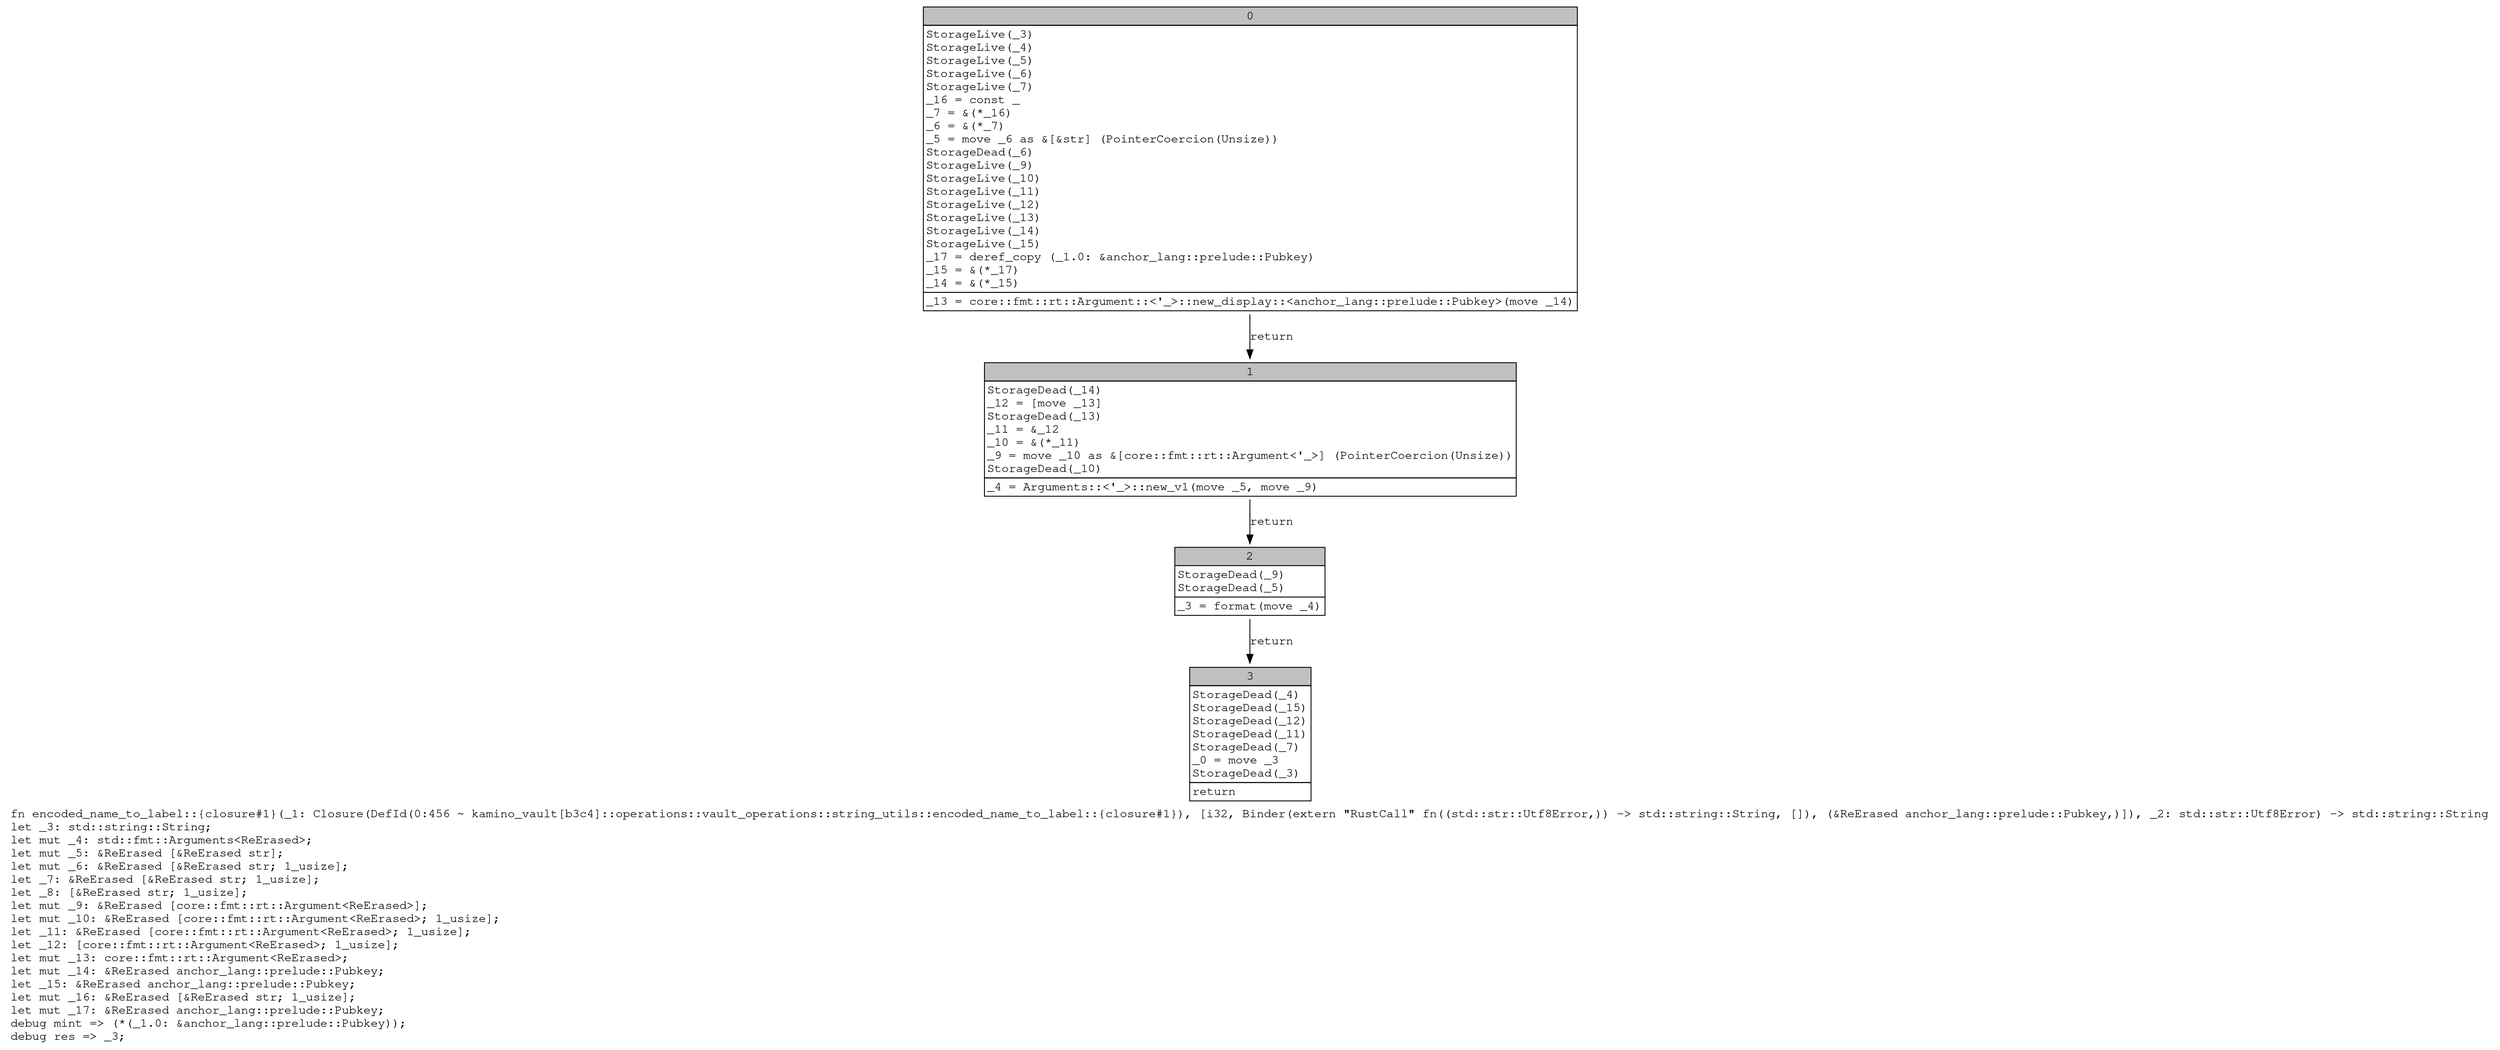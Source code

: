 digraph Mir_0_456 {
    graph [fontname="Courier, monospace"];
    node [fontname="Courier, monospace"];
    edge [fontname="Courier, monospace"];
    label=<fn encoded_name_to_label::{closure#1}(_1: Closure(DefId(0:456 ~ kamino_vault[b3c4]::operations::vault_operations::string_utils::encoded_name_to_label::{closure#1}), [i32, Binder(extern &quot;RustCall&quot; fn((std::str::Utf8Error,)) -&gt; std::string::String, []), (&amp;ReErased anchor_lang::prelude::Pubkey,)]), _2: std::str::Utf8Error) -&gt; std::string::String<br align="left"/>let _3: std::string::String;<br align="left"/>let mut _4: std::fmt::Arguments&lt;ReErased&gt;;<br align="left"/>let mut _5: &amp;ReErased [&amp;ReErased str];<br align="left"/>let mut _6: &amp;ReErased [&amp;ReErased str; 1_usize];<br align="left"/>let _7: &amp;ReErased [&amp;ReErased str; 1_usize];<br align="left"/>let _8: [&amp;ReErased str; 1_usize];<br align="left"/>let mut _9: &amp;ReErased [core::fmt::rt::Argument&lt;ReErased&gt;];<br align="left"/>let mut _10: &amp;ReErased [core::fmt::rt::Argument&lt;ReErased&gt;; 1_usize];<br align="left"/>let _11: &amp;ReErased [core::fmt::rt::Argument&lt;ReErased&gt;; 1_usize];<br align="left"/>let _12: [core::fmt::rt::Argument&lt;ReErased&gt;; 1_usize];<br align="left"/>let mut _13: core::fmt::rt::Argument&lt;ReErased&gt;;<br align="left"/>let mut _14: &amp;ReErased anchor_lang::prelude::Pubkey;<br align="left"/>let _15: &amp;ReErased anchor_lang::prelude::Pubkey;<br align="left"/>let mut _16: &amp;ReErased [&amp;ReErased str; 1_usize];<br align="left"/>let mut _17: &amp;ReErased anchor_lang::prelude::Pubkey;<br align="left"/>debug mint =&gt; (*(_1.0: &amp;anchor_lang::prelude::Pubkey));<br align="left"/>debug res =&gt; _3;<br align="left"/>>;
    bb0__0_456 [shape="none", label=<<table border="0" cellborder="1" cellspacing="0"><tr><td bgcolor="gray" align="center" colspan="1">0</td></tr><tr><td align="left" balign="left">StorageLive(_3)<br/>StorageLive(_4)<br/>StorageLive(_5)<br/>StorageLive(_6)<br/>StorageLive(_7)<br/>_16 = const _<br/>_7 = &amp;(*_16)<br/>_6 = &amp;(*_7)<br/>_5 = move _6 as &amp;[&amp;str] (PointerCoercion(Unsize))<br/>StorageDead(_6)<br/>StorageLive(_9)<br/>StorageLive(_10)<br/>StorageLive(_11)<br/>StorageLive(_12)<br/>StorageLive(_13)<br/>StorageLive(_14)<br/>StorageLive(_15)<br/>_17 = deref_copy (_1.0: &amp;anchor_lang::prelude::Pubkey)<br/>_15 = &amp;(*_17)<br/>_14 = &amp;(*_15)<br/></td></tr><tr><td align="left">_13 = core::fmt::rt::Argument::&lt;'_&gt;::new_display::&lt;anchor_lang::prelude::Pubkey&gt;(move _14)</td></tr></table>>];
    bb1__0_456 [shape="none", label=<<table border="0" cellborder="1" cellspacing="0"><tr><td bgcolor="gray" align="center" colspan="1">1</td></tr><tr><td align="left" balign="left">StorageDead(_14)<br/>_12 = [move _13]<br/>StorageDead(_13)<br/>_11 = &amp;_12<br/>_10 = &amp;(*_11)<br/>_9 = move _10 as &amp;[core::fmt::rt::Argument&lt;'_&gt;] (PointerCoercion(Unsize))<br/>StorageDead(_10)<br/></td></tr><tr><td align="left">_4 = Arguments::&lt;'_&gt;::new_v1(move _5, move _9)</td></tr></table>>];
    bb2__0_456 [shape="none", label=<<table border="0" cellborder="1" cellspacing="0"><tr><td bgcolor="gray" align="center" colspan="1">2</td></tr><tr><td align="left" balign="left">StorageDead(_9)<br/>StorageDead(_5)<br/></td></tr><tr><td align="left">_3 = format(move _4)</td></tr></table>>];
    bb3__0_456 [shape="none", label=<<table border="0" cellborder="1" cellspacing="0"><tr><td bgcolor="gray" align="center" colspan="1">3</td></tr><tr><td align="left" balign="left">StorageDead(_4)<br/>StorageDead(_15)<br/>StorageDead(_12)<br/>StorageDead(_11)<br/>StorageDead(_7)<br/>_0 = move _3<br/>StorageDead(_3)<br/></td></tr><tr><td align="left">return</td></tr></table>>];
    bb0__0_456 -> bb1__0_456 [label="return"];
    bb1__0_456 -> bb2__0_456 [label="return"];
    bb2__0_456 -> bb3__0_456 [label="return"];
}
